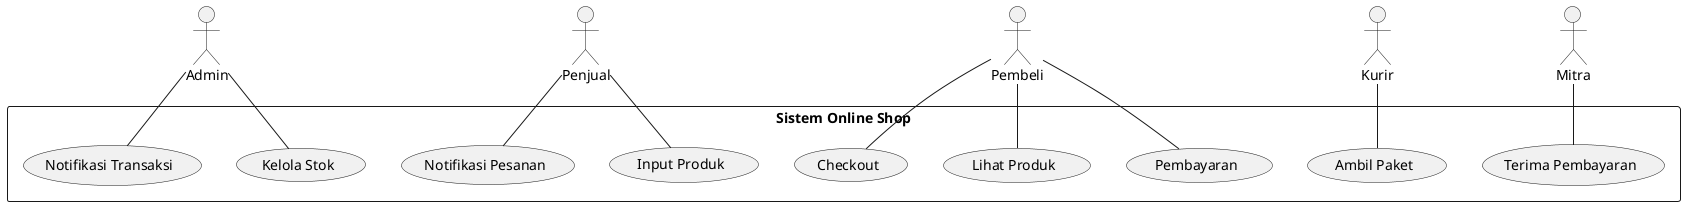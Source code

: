 @startuml
actor Admin
actor Penjual
actor Pembeli
actor Kurir
actor Mitra

rectangle "Sistem Online Shop" {
    Admin -- (Kelola Stok)
    Admin -- (Notifikasi Transaksi)
    Penjual -- (Input Produk)
    Penjual -- (Notifikasi Pesanan)
    Pembeli -- (Lihat Produk)
    Pembeli -- (Checkout)
    Pembeli -- (Pembayaran)
    Kurir -- (Ambil Paket)
    Mitra -- (Terima Pembayaran)
}

@enduml